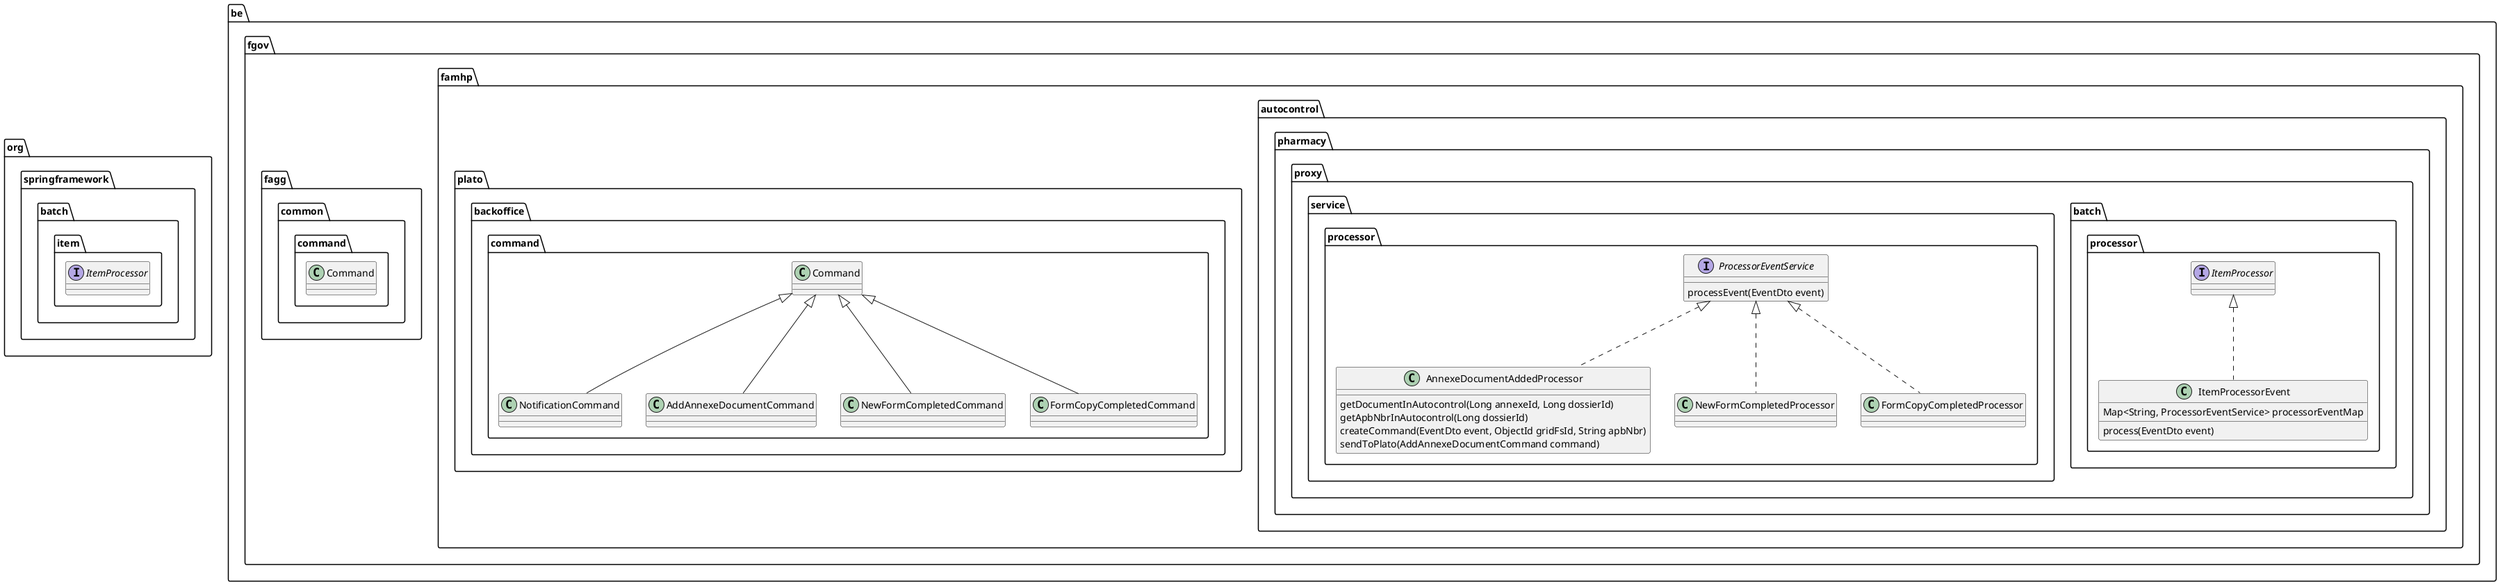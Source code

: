 @startuml
package org.springframework.batch.item {
interface ItemProcessor
}

package be.fgov.famhp.autocontrol.pharmacy.proxy.batch.processor {
class ItemProcessorEvent implements ItemProcessor {
Map<String, ProcessorEventService> processorEventMap
    process(EventDto event)
}
}

package be.fgov.famhp.autocontrol.pharmacy.proxy.service.processor{
    interface ProcessorEventService{
        processEvent(EventDto event)
    }

    class AnnexeDocumentAddedProcessor implements ProcessorEventService{
       getDocumentInAutocontrol(Long annexeId, Long dossierId)
       getApbNbrInAutocontrol(Long dossierId)
       createCommand(EventDto event, ObjectId gridFsId, String apbNbr)
       sendToPlato(AddAnnexeDocumentCommand command)
    }

    class NewFormCompletedProcessor implements ProcessorEventService{

    }

    class FormCopyCompletedProcessor implements ProcessorEventService{

    }
}

package be.fgov.fagg.common.command{
    class Command {
    }
}

package be.fgov.famhp.plato.backoffice.command{
    class NotificationCommand extends Command {
    }
    class AddAnnexeDocumentCommand extends Command {
    }
    class NewFormCompletedCommand extends Command {
    }
    class FormCopyCompletedCommand extends Command {
    }
}




@enduml